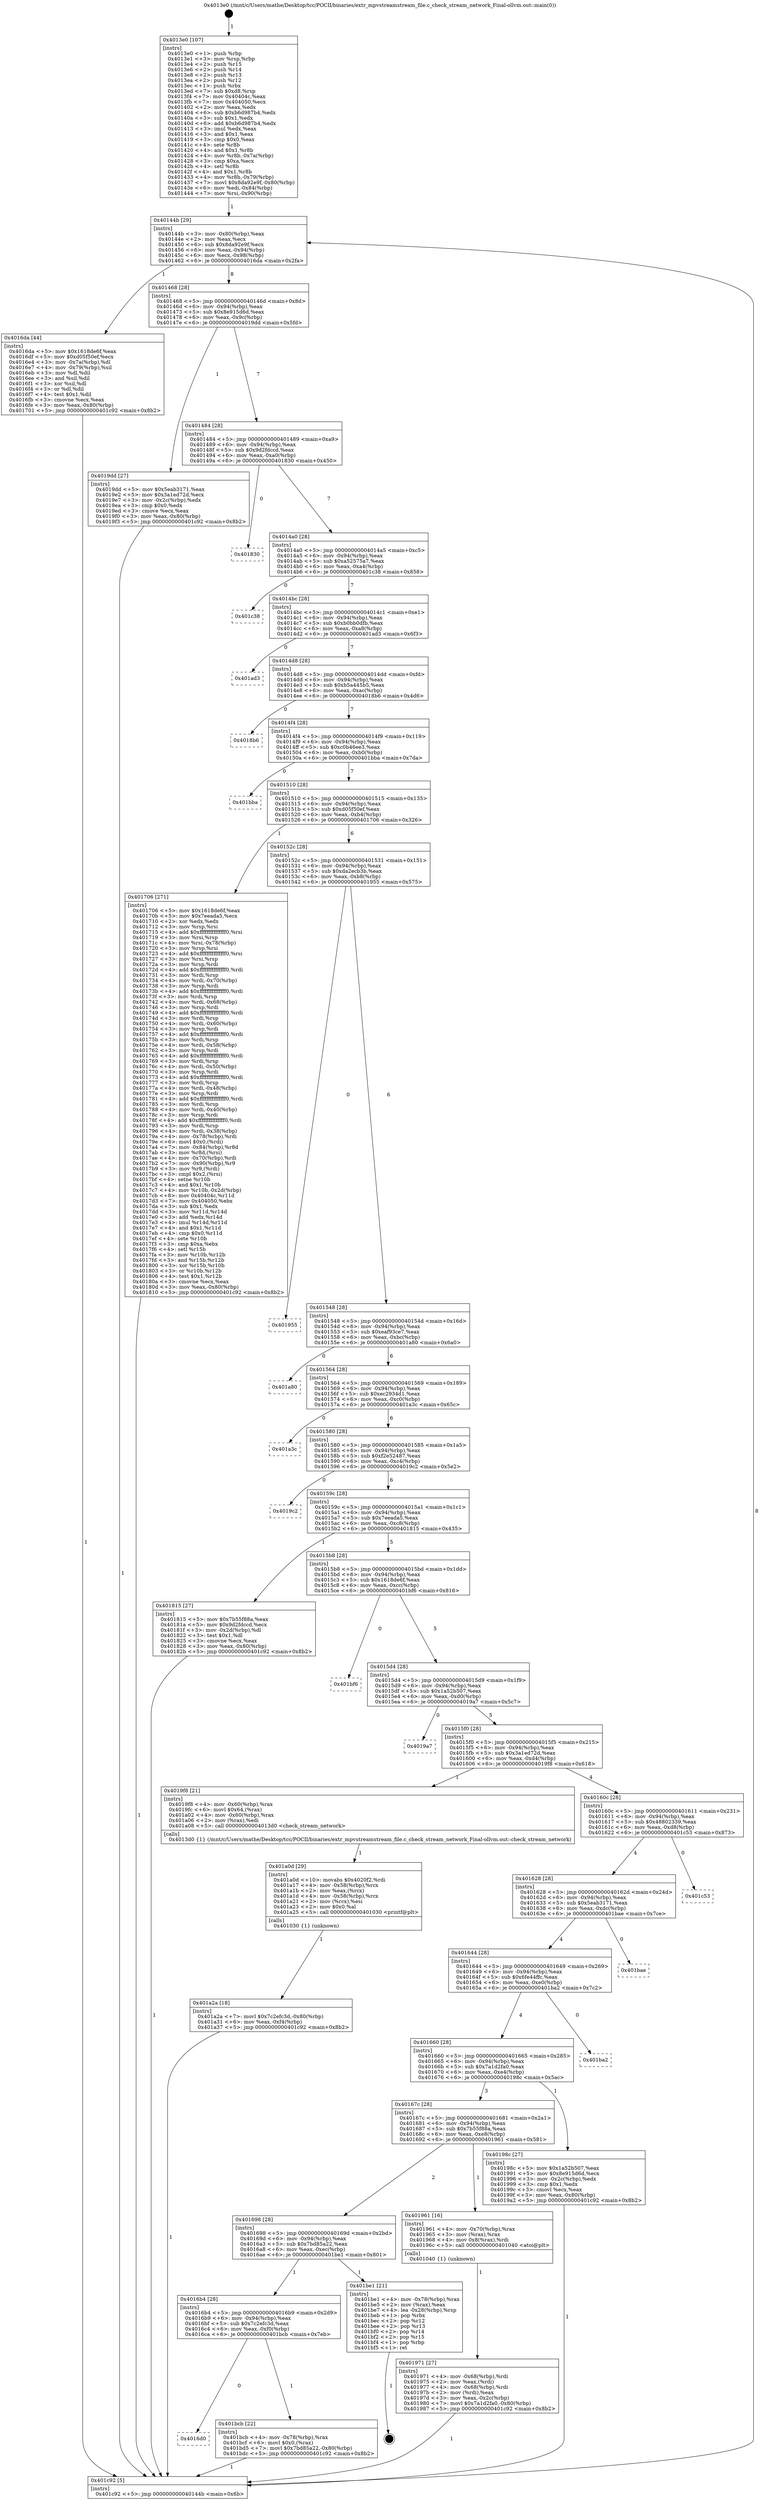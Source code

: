 digraph "0x4013e0" {
  label = "0x4013e0 (/mnt/c/Users/mathe/Desktop/tcc/POCII/binaries/extr_mpvstreamstream_file.c_check_stream_network_Final-ollvm.out::main(0))"
  labelloc = "t"
  node[shape=record]

  Entry [label="",width=0.3,height=0.3,shape=circle,fillcolor=black,style=filled]
  "0x40144b" [label="{
     0x40144b [29]\l
     | [instrs]\l
     &nbsp;&nbsp;0x40144b \<+3\>: mov -0x80(%rbp),%eax\l
     &nbsp;&nbsp;0x40144e \<+2\>: mov %eax,%ecx\l
     &nbsp;&nbsp;0x401450 \<+6\>: sub $0x8da92e9f,%ecx\l
     &nbsp;&nbsp;0x401456 \<+6\>: mov %eax,-0x94(%rbp)\l
     &nbsp;&nbsp;0x40145c \<+6\>: mov %ecx,-0x98(%rbp)\l
     &nbsp;&nbsp;0x401462 \<+6\>: je 00000000004016da \<main+0x2fa\>\l
  }"]
  "0x4016da" [label="{
     0x4016da [44]\l
     | [instrs]\l
     &nbsp;&nbsp;0x4016da \<+5\>: mov $0x1618de6f,%eax\l
     &nbsp;&nbsp;0x4016df \<+5\>: mov $0xd05f50ef,%ecx\l
     &nbsp;&nbsp;0x4016e4 \<+3\>: mov -0x7a(%rbp),%dl\l
     &nbsp;&nbsp;0x4016e7 \<+4\>: mov -0x79(%rbp),%sil\l
     &nbsp;&nbsp;0x4016eb \<+3\>: mov %dl,%dil\l
     &nbsp;&nbsp;0x4016ee \<+3\>: and %sil,%dil\l
     &nbsp;&nbsp;0x4016f1 \<+3\>: xor %sil,%dl\l
     &nbsp;&nbsp;0x4016f4 \<+3\>: or %dl,%dil\l
     &nbsp;&nbsp;0x4016f7 \<+4\>: test $0x1,%dil\l
     &nbsp;&nbsp;0x4016fb \<+3\>: cmovne %ecx,%eax\l
     &nbsp;&nbsp;0x4016fe \<+3\>: mov %eax,-0x80(%rbp)\l
     &nbsp;&nbsp;0x401701 \<+5\>: jmp 0000000000401c92 \<main+0x8b2\>\l
  }"]
  "0x401468" [label="{
     0x401468 [28]\l
     | [instrs]\l
     &nbsp;&nbsp;0x401468 \<+5\>: jmp 000000000040146d \<main+0x8d\>\l
     &nbsp;&nbsp;0x40146d \<+6\>: mov -0x94(%rbp),%eax\l
     &nbsp;&nbsp;0x401473 \<+5\>: sub $0x8e915d6d,%eax\l
     &nbsp;&nbsp;0x401478 \<+6\>: mov %eax,-0x9c(%rbp)\l
     &nbsp;&nbsp;0x40147e \<+6\>: je 00000000004019dd \<main+0x5fd\>\l
  }"]
  "0x401c92" [label="{
     0x401c92 [5]\l
     | [instrs]\l
     &nbsp;&nbsp;0x401c92 \<+5\>: jmp 000000000040144b \<main+0x6b\>\l
  }"]
  "0x4013e0" [label="{
     0x4013e0 [107]\l
     | [instrs]\l
     &nbsp;&nbsp;0x4013e0 \<+1\>: push %rbp\l
     &nbsp;&nbsp;0x4013e1 \<+3\>: mov %rsp,%rbp\l
     &nbsp;&nbsp;0x4013e4 \<+2\>: push %r15\l
     &nbsp;&nbsp;0x4013e6 \<+2\>: push %r14\l
     &nbsp;&nbsp;0x4013e8 \<+2\>: push %r13\l
     &nbsp;&nbsp;0x4013ea \<+2\>: push %r12\l
     &nbsp;&nbsp;0x4013ec \<+1\>: push %rbx\l
     &nbsp;&nbsp;0x4013ed \<+7\>: sub $0xd8,%rsp\l
     &nbsp;&nbsp;0x4013f4 \<+7\>: mov 0x40404c,%eax\l
     &nbsp;&nbsp;0x4013fb \<+7\>: mov 0x404050,%ecx\l
     &nbsp;&nbsp;0x401402 \<+2\>: mov %eax,%edx\l
     &nbsp;&nbsp;0x401404 \<+6\>: sub $0xb6d987b4,%edx\l
     &nbsp;&nbsp;0x40140a \<+3\>: sub $0x1,%edx\l
     &nbsp;&nbsp;0x40140d \<+6\>: add $0xb6d987b4,%edx\l
     &nbsp;&nbsp;0x401413 \<+3\>: imul %edx,%eax\l
     &nbsp;&nbsp;0x401416 \<+3\>: and $0x1,%eax\l
     &nbsp;&nbsp;0x401419 \<+3\>: cmp $0x0,%eax\l
     &nbsp;&nbsp;0x40141c \<+4\>: sete %r8b\l
     &nbsp;&nbsp;0x401420 \<+4\>: and $0x1,%r8b\l
     &nbsp;&nbsp;0x401424 \<+4\>: mov %r8b,-0x7a(%rbp)\l
     &nbsp;&nbsp;0x401428 \<+3\>: cmp $0xa,%ecx\l
     &nbsp;&nbsp;0x40142b \<+4\>: setl %r8b\l
     &nbsp;&nbsp;0x40142f \<+4\>: and $0x1,%r8b\l
     &nbsp;&nbsp;0x401433 \<+4\>: mov %r8b,-0x79(%rbp)\l
     &nbsp;&nbsp;0x401437 \<+7\>: movl $0x8da92e9f,-0x80(%rbp)\l
     &nbsp;&nbsp;0x40143e \<+6\>: mov %edi,-0x84(%rbp)\l
     &nbsp;&nbsp;0x401444 \<+7\>: mov %rsi,-0x90(%rbp)\l
  }"]
  Exit [label="",width=0.3,height=0.3,shape=circle,fillcolor=black,style=filled,peripheries=2]
  "0x4019dd" [label="{
     0x4019dd [27]\l
     | [instrs]\l
     &nbsp;&nbsp;0x4019dd \<+5\>: mov $0x5eab3171,%eax\l
     &nbsp;&nbsp;0x4019e2 \<+5\>: mov $0x3a1ed72d,%ecx\l
     &nbsp;&nbsp;0x4019e7 \<+3\>: mov -0x2c(%rbp),%edx\l
     &nbsp;&nbsp;0x4019ea \<+3\>: cmp $0x0,%edx\l
     &nbsp;&nbsp;0x4019ed \<+3\>: cmove %ecx,%eax\l
     &nbsp;&nbsp;0x4019f0 \<+3\>: mov %eax,-0x80(%rbp)\l
     &nbsp;&nbsp;0x4019f3 \<+5\>: jmp 0000000000401c92 \<main+0x8b2\>\l
  }"]
  "0x401484" [label="{
     0x401484 [28]\l
     | [instrs]\l
     &nbsp;&nbsp;0x401484 \<+5\>: jmp 0000000000401489 \<main+0xa9\>\l
     &nbsp;&nbsp;0x401489 \<+6\>: mov -0x94(%rbp),%eax\l
     &nbsp;&nbsp;0x40148f \<+5\>: sub $0x9d2fdccd,%eax\l
     &nbsp;&nbsp;0x401494 \<+6\>: mov %eax,-0xa0(%rbp)\l
     &nbsp;&nbsp;0x40149a \<+6\>: je 0000000000401830 \<main+0x450\>\l
  }"]
  "0x4016d0" [label="{
     0x4016d0\l
  }", style=dashed]
  "0x401830" [label="{
     0x401830\l
  }", style=dashed]
  "0x4014a0" [label="{
     0x4014a0 [28]\l
     | [instrs]\l
     &nbsp;&nbsp;0x4014a0 \<+5\>: jmp 00000000004014a5 \<main+0xc5\>\l
     &nbsp;&nbsp;0x4014a5 \<+6\>: mov -0x94(%rbp),%eax\l
     &nbsp;&nbsp;0x4014ab \<+5\>: sub $0xa52575a7,%eax\l
     &nbsp;&nbsp;0x4014b0 \<+6\>: mov %eax,-0xa4(%rbp)\l
     &nbsp;&nbsp;0x4014b6 \<+6\>: je 0000000000401c38 \<main+0x858\>\l
  }"]
  "0x401bcb" [label="{
     0x401bcb [22]\l
     | [instrs]\l
     &nbsp;&nbsp;0x401bcb \<+4\>: mov -0x78(%rbp),%rax\l
     &nbsp;&nbsp;0x401bcf \<+6\>: movl $0x0,(%rax)\l
     &nbsp;&nbsp;0x401bd5 \<+7\>: movl $0x7bd85a22,-0x80(%rbp)\l
     &nbsp;&nbsp;0x401bdc \<+5\>: jmp 0000000000401c92 \<main+0x8b2\>\l
  }"]
  "0x401c38" [label="{
     0x401c38\l
  }", style=dashed]
  "0x4014bc" [label="{
     0x4014bc [28]\l
     | [instrs]\l
     &nbsp;&nbsp;0x4014bc \<+5\>: jmp 00000000004014c1 \<main+0xe1\>\l
     &nbsp;&nbsp;0x4014c1 \<+6\>: mov -0x94(%rbp),%eax\l
     &nbsp;&nbsp;0x4014c7 \<+5\>: sub $0xb0bb0dfb,%eax\l
     &nbsp;&nbsp;0x4014cc \<+6\>: mov %eax,-0xa8(%rbp)\l
     &nbsp;&nbsp;0x4014d2 \<+6\>: je 0000000000401ad3 \<main+0x6f3\>\l
  }"]
  "0x4016b4" [label="{
     0x4016b4 [28]\l
     | [instrs]\l
     &nbsp;&nbsp;0x4016b4 \<+5\>: jmp 00000000004016b9 \<main+0x2d9\>\l
     &nbsp;&nbsp;0x4016b9 \<+6\>: mov -0x94(%rbp),%eax\l
     &nbsp;&nbsp;0x4016bf \<+5\>: sub $0x7c2efc3d,%eax\l
     &nbsp;&nbsp;0x4016c4 \<+6\>: mov %eax,-0xf0(%rbp)\l
     &nbsp;&nbsp;0x4016ca \<+6\>: je 0000000000401bcb \<main+0x7eb\>\l
  }"]
  "0x401ad3" [label="{
     0x401ad3\l
  }", style=dashed]
  "0x4014d8" [label="{
     0x4014d8 [28]\l
     | [instrs]\l
     &nbsp;&nbsp;0x4014d8 \<+5\>: jmp 00000000004014dd \<main+0xfd\>\l
     &nbsp;&nbsp;0x4014dd \<+6\>: mov -0x94(%rbp),%eax\l
     &nbsp;&nbsp;0x4014e3 \<+5\>: sub $0xb5a445b5,%eax\l
     &nbsp;&nbsp;0x4014e8 \<+6\>: mov %eax,-0xac(%rbp)\l
     &nbsp;&nbsp;0x4014ee \<+6\>: je 00000000004018b6 \<main+0x4d6\>\l
  }"]
  "0x401be1" [label="{
     0x401be1 [21]\l
     | [instrs]\l
     &nbsp;&nbsp;0x401be1 \<+4\>: mov -0x78(%rbp),%rax\l
     &nbsp;&nbsp;0x401be5 \<+2\>: mov (%rax),%eax\l
     &nbsp;&nbsp;0x401be7 \<+4\>: lea -0x28(%rbp),%rsp\l
     &nbsp;&nbsp;0x401beb \<+1\>: pop %rbx\l
     &nbsp;&nbsp;0x401bec \<+2\>: pop %r12\l
     &nbsp;&nbsp;0x401bee \<+2\>: pop %r13\l
     &nbsp;&nbsp;0x401bf0 \<+2\>: pop %r14\l
     &nbsp;&nbsp;0x401bf2 \<+2\>: pop %r15\l
     &nbsp;&nbsp;0x401bf4 \<+1\>: pop %rbp\l
     &nbsp;&nbsp;0x401bf5 \<+1\>: ret\l
  }"]
  "0x4018b6" [label="{
     0x4018b6\l
  }", style=dashed]
  "0x4014f4" [label="{
     0x4014f4 [28]\l
     | [instrs]\l
     &nbsp;&nbsp;0x4014f4 \<+5\>: jmp 00000000004014f9 \<main+0x119\>\l
     &nbsp;&nbsp;0x4014f9 \<+6\>: mov -0x94(%rbp),%eax\l
     &nbsp;&nbsp;0x4014ff \<+5\>: sub $0xc0b46ee3,%eax\l
     &nbsp;&nbsp;0x401504 \<+6\>: mov %eax,-0xb0(%rbp)\l
     &nbsp;&nbsp;0x40150a \<+6\>: je 0000000000401bba \<main+0x7da\>\l
  }"]
  "0x401a2a" [label="{
     0x401a2a [18]\l
     | [instrs]\l
     &nbsp;&nbsp;0x401a2a \<+7\>: movl $0x7c2efc3d,-0x80(%rbp)\l
     &nbsp;&nbsp;0x401a31 \<+6\>: mov %eax,-0xf4(%rbp)\l
     &nbsp;&nbsp;0x401a37 \<+5\>: jmp 0000000000401c92 \<main+0x8b2\>\l
  }"]
  "0x401bba" [label="{
     0x401bba\l
  }", style=dashed]
  "0x401510" [label="{
     0x401510 [28]\l
     | [instrs]\l
     &nbsp;&nbsp;0x401510 \<+5\>: jmp 0000000000401515 \<main+0x135\>\l
     &nbsp;&nbsp;0x401515 \<+6\>: mov -0x94(%rbp),%eax\l
     &nbsp;&nbsp;0x40151b \<+5\>: sub $0xd05f50ef,%eax\l
     &nbsp;&nbsp;0x401520 \<+6\>: mov %eax,-0xb4(%rbp)\l
     &nbsp;&nbsp;0x401526 \<+6\>: je 0000000000401706 \<main+0x326\>\l
  }"]
  "0x401a0d" [label="{
     0x401a0d [29]\l
     | [instrs]\l
     &nbsp;&nbsp;0x401a0d \<+10\>: movabs $0x4020f2,%rdi\l
     &nbsp;&nbsp;0x401a17 \<+4\>: mov -0x58(%rbp),%rcx\l
     &nbsp;&nbsp;0x401a1b \<+2\>: mov %eax,(%rcx)\l
     &nbsp;&nbsp;0x401a1d \<+4\>: mov -0x58(%rbp),%rcx\l
     &nbsp;&nbsp;0x401a21 \<+2\>: mov (%rcx),%esi\l
     &nbsp;&nbsp;0x401a23 \<+2\>: mov $0x0,%al\l
     &nbsp;&nbsp;0x401a25 \<+5\>: call 0000000000401030 \<printf@plt\>\l
     | [calls]\l
     &nbsp;&nbsp;0x401030 \{1\} (unknown)\l
  }"]
  "0x401706" [label="{
     0x401706 [271]\l
     | [instrs]\l
     &nbsp;&nbsp;0x401706 \<+5\>: mov $0x1618de6f,%eax\l
     &nbsp;&nbsp;0x40170b \<+5\>: mov $0x7eeada5,%ecx\l
     &nbsp;&nbsp;0x401710 \<+2\>: xor %edx,%edx\l
     &nbsp;&nbsp;0x401712 \<+3\>: mov %rsp,%rsi\l
     &nbsp;&nbsp;0x401715 \<+4\>: add $0xfffffffffffffff0,%rsi\l
     &nbsp;&nbsp;0x401719 \<+3\>: mov %rsi,%rsp\l
     &nbsp;&nbsp;0x40171c \<+4\>: mov %rsi,-0x78(%rbp)\l
     &nbsp;&nbsp;0x401720 \<+3\>: mov %rsp,%rsi\l
     &nbsp;&nbsp;0x401723 \<+4\>: add $0xfffffffffffffff0,%rsi\l
     &nbsp;&nbsp;0x401727 \<+3\>: mov %rsi,%rsp\l
     &nbsp;&nbsp;0x40172a \<+3\>: mov %rsp,%rdi\l
     &nbsp;&nbsp;0x40172d \<+4\>: add $0xfffffffffffffff0,%rdi\l
     &nbsp;&nbsp;0x401731 \<+3\>: mov %rdi,%rsp\l
     &nbsp;&nbsp;0x401734 \<+4\>: mov %rdi,-0x70(%rbp)\l
     &nbsp;&nbsp;0x401738 \<+3\>: mov %rsp,%rdi\l
     &nbsp;&nbsp;0x40173b \<+4\>: add $0xfffffffffffffff0,%rdi\l
     &nbsp;&nbsp;0x40173f \<+3\>: mov %rdi,%rsp\l
     &nbsp;&nbsp;0x401742 \<+4\>: mov %rdi,-0x68(%rbp)\l
     &nbsp;&nbsp;0x401746 \<+3\>: mov %rsp,%rdi\l
     &nbsp;&nbsp;0x401749 \<+4\>: add $0xfffffffffffffff0,%rdi\l
     &nbsp;&nbsp;0x40174d \<+3\>: mov %rdi,%rsp\l
     &nbsp;&nbsp;0x401750 \<+4\>: mov %rdi,-0x60(%rbp)\l
     &nbsp;&nbsp;0x401754 \<+3\>: mov %rsp,%rdi\l
     &nbsp;&nbsp;0x401757 \<+4\>: add $0xfffffffffffffff0,%rdi\l
     &nbsp;&nbsp;0x40175b \<+3\>: mov %rdi,%rsp\l
     &nbsp;&nbsp;0x40175e \<+4\>: mov %rdi,-0x58(%rbp)\l
     &nbsp;&nbsp;0x401762 \<+3\>: mov %rsp,%rdi\l
     &nbsp;&nbsp;0x401765 \<+4\>: add $0xfffffffffffffff0,%rdi\l
     &nbsp;&nbsp;0x401769 \<+3\>: mov %rdi,%rsp\l
     &nbsp;&nbsp;0x40176c \<+4\>: mov %rdi,-0x50(%rbp)\l
     &nbsp;&nbsp;0x401770 \<+3\>: mov %rsp,%rdi\l
     &nbsp;&nbsp;0x401773 \<+4\>: add $0xfffffffffffffff0,%rdi\l
     &nbsp;&nbsp;0x401777 \<+3\>: mov %rdi,%rsp\l
     &nbsp;&nbsp;0x40177a \<+4\>: mov %rdi,-0x48(%rbp)\l
     &nbsp;&nbsp;0x40177e \<+3\>: mov %rsp,%rdi\l
     &nbsp;&nbsp;0x401781 \<+4\>: add $0xfffffffffffffff0,%rdi\l
     &nbsp;&nbsp;0x401785 \<+3\>: mov %rdi,%rsp\l
     &nbsp;&nbsp;0x401788 \<+4\>: mov %rdi,-0x40(%rbp)\l
     &nbsp;&nbsp;0x40178c \<+3\>: mov %rsp,%rdi\l
     &nbsp;&nbsp;0x40178f \<+4\>: add $0xfffffffffffffff0,%rdi\l
     &nbsp;&nbsp;0x401793 \<+3\>: mov %rdi,%rsp\l
     &nbsp;&nbsp;0x401796 \<+4\>: mov %rdi,-0x38(%rbp)\l
     &nbsp;&nbsp;0x40179a \<+4\>: mov -0x78(%rbp),%rdi\l
     &nbsp;&nbsp;0x40179e \<+6\>: movl $0x0,(%rdi)\l
     &nbsp;&nbsp;0x4017a4 \<+7\>: mov -0x84(%rbp),%r8d\l
     &nbsp;&nbsp;0x4017ab \<+3\>: mov %r8d,(%rsi)\l
     &nbsp;&nbsp;0x4017ae \<+4\>: mov -0x70(%rbp),%rdi\l
     &nbsp;&nbsp;0x4017b2 \<+7\>: mov -0x90(%rbp),%r9\l
     &nbsp;&nbsp;0x4017b9 \<+3\>: mov %r9,(%rdi)\l
     &nbsp;&nbsp;0x4017bc \<+3\>: cmpl $0x2,(%rsi)\l
     &nbsp;&nbsp;0x4017bf \<+4\>: setne %r10b\l
     &nbsp;&nbsp;0x4017c3 \<+4\>: and $0x1,%r10b\l
     &nbsp;&nbsp;0x4017c7 \<+4\>: mov %r10b,-0x2d(%rbp)\l
     &nbsp;&nbsp;0x4017cb \<+8\>: mov 0x40404c,%r11d\l
     &nbsp;&nbsp;0x4017d3 \<+7\>: mov 0x404050,%ebx\l
     &nbsp;&nbsp;0x4017da \<+3\>: sub $0x1,%edx\l
     &nbsp;&nbsp;0x4017dd \<+3\>: mov %r11d,%r14d\l
     &nbsp;&nbsp;0x4017e0 \<+3\>: add %edx,%r14d\l
     &nbsp;&nbsp;0x4017e3 \<+4\>: imul %r14d,%r11d\l
     &nbsp;&nbsp;0x4017e7 \<+4\>: and $0x1,%r11d\l
     &nbsp;&nbsp;0x4017eb \<+4\>: cmp $0x0,%r11d\l
     &nbsp;&nbsp;0x4017ef \<+4\>: sete %r10b\l
     &nbsp;&nbsp;0x4017f3 \<+3\>: cmp $0xa,%ebx\l
     &nbsp;&nbsp;0x4017f6 \<+4\>: setl %r15b\l
     &nbsp;&nbsp;0x4017fa \<+3\>: mov %r10b,%r12b\l
     &nbsp;&nbsp;0x4017fd \<+3\>: and %r15b,%r12b\l
     &nbsp;&nbsp;0x401800 \<+3\>: xor %r15b,%r10b\l
     &nbsp;&nbsp;0x401803 \<+3\>: or %r10b,%r12b\l
     &nbsp;&nbsp;0x401806 \<+4\>: test $0x1,%r12b\l
     &nbsp;&nbsp;0x40180a \<+3\>: cmovne %ecx,%eax\l
     &nbsp;&nbsp;0x40180d \<+3\>: mov %eax,-0x80(%rbp)\l
     &nbsp;&nbsp;0x401810 \<+5\>: jmp 0000000000401c92 \<main+0x8b2\>\l
  }"]
  "0x40152c" [label="{
     0x40152c [28]\l
     | [instrs]\l
     &nbsp;&nbsp;0x40152c \<+5\>: jmp 0000000000401531 \<main+0x151\>\l
     &nbsp;&nbsp;0x401531 \<+6\>: mov -0x94(%rbp),%eax\l
     &nbsp;&nbsp;0x401537 \<+5\>: sub $0xda2ecb3b,%eax\l
     &nbsp;&nbsp;0x40153c \<+6\>: mov %eax,-0xb8(%rbp)\l
     &nbsp;&nbsp;0x401542 \<+6\>: je 0000000000401955 \<main+0x575\>\l
  }"]
  "0x401971" [label="{
     0x401971 [27]\l
     | [instrs]\l
     &nbsp;&nbsp;0x401971 \<+4\>: mov -0x68(%rbp),%rdi\l
     &nbsp;&nbsp;0x401975 \<+2\>: mov %eax,(%rdi)\l
     &nbsp;&nbsp;0x401977 \<+4\>: mov -0x68(%rbp),%rdi\l
     &nbsp;&nbsp;0x40197b \<+2\>: mov (%rdi),%eax\l
     &nbsp;&nbsp;0x40197d \<+3\>: mov %eax,-0x2c(%rbp)\l
     &nbsp;&nbsp;0x401980 \<+7\>: movl $0x7a1d2fa0,-0x80(%rbp)\l
     &nbsp;&nbsp;0x401987 \<+5\>: jmp 0000000000401c92 \<main+0x8b2\>\l
  }"]
  "0x401698" [label="{
     0x401698 [28]\l
     | [instrs]\l
     &nbsp;&nbsp;0x401698 \<+5\>: jmp 000000000040169d \<main+0x2bd\>\l
     &nbsp;&nbsp;0x40169d \<+6\>: mov -0x94(%rbp),%eax\l
     &nbsp;&nbsp;0x4016a3 \<+5\>: sub $0x7bd85a22,%eax\l
     &nbsp;&nbsp;0x4016a8 \<+6\>: mov %eax,-0xec(%rbp)\l
     &nbsp;&nbsp;0x4016ae \<+6\>: je 0000000000401be1 \<main+0x801\>\l
  }"]
  "0x401955" [label="{
     0x401955\l
  }", style=dashed]
  "0x401548" [label="{
     0x401548 [28]\l
     | [instrs]\l
     &nbsp;&nbsp;0x401548 \<+5\>: jmp 000000000040154d \<main+0x16d\>\l
     &nbsp;&nbsp;0x40154d \<+6\>: mov -0x94(%rbp),%eax\l
     &nbsp;&nbsp;0x401553 \<+5\>: sub $0xeaf93ce7,%eax\l
     &nbsp;&nbsp;0x401558 \<+6\>: mov %eax,-0xbc(%rbp)\l
     &nbsp;&nbsp;0x40155e \<+6\>: je 0000000000401a80 \<main+0x6a0\>\l
  }"]
  "0x401961" [label="{
     0x401961 [16]\l
     | [instrs]\l
     &nbsp;&nbsp;0x401961 \<+4\>: mov -0x70(%rbp),%rax\l
     &nbsp;&nbsp;0x401965 \<+3\>: mov (%rax),%rax\l
     &nbsp;&nbsp;0x401968 \<+4\>: mov 0x8(%rax),%rdi\l
     &nbsp;&nbsp;0x40196c \<+5\>: call 0000000000401040 \<atoi@plt\>\l
     | [calls]\l
     &nbsp;&nbsp;0x401040 \{1\} (unknown)\l
  }"]
  "0x401a80" [label="{
     0x401a80\l
  }", style=dashed]
  "0x401564" [label="{
     0x401564 [28]\l
     | [instrs]\l
     &nbsp;&nbsp;0x401564 \<+5\>: jmp 0000000000401569 \<main+0x189\>\l
     &nbsp;&nbsp;0x401569 \<+6\>: mov -0x94(%rbp),%eax\l
     &nbsp;&nbsp;0x40156f \<+5\>: sub $0xec2934d1,%eax\l
     &nbsp;&nbsp;0x401574 \<+6\>: mov %eax,-0xc0(%rbp)\l
     &nbsp;&nbsp;0x40157a \<+6\>: je 0000000000401a3c \<main+0x65c\>\l
  }"]
  "0x40167c" [label="{
     0x40167c [28]\l
     | [instrs]\l
     &nbsp;&nbsp;0x40167c \<+5\>: jmp 0000000000401681 \<main+0x2a1\>\l
     &nbsp;&nbsp;0x401681 \<+6\>: mov -0x94(%rbp),%eax\l
     &nbsp;&nbsp;0x401687 \<+5\>: sub $0x7b55f88a,%eax\l
     &nbsp;&nbsp;0x40168c \<+6\>: mov %eax,-0xe8(%rbp)\l
     &nbsp;&nbsp;0x401692 \<+6\>: je 0000000000401961 \<main+0x581\>\l
  }"]
  "0x401a3c" [label="{
     0x401a3c\l
  }", style=dashed]
  "0x401580" [label="{
     0x401580 [28]\l
     | [instrs]\l
     &nbsp;&nbsp;0x401580 \<+5\>: jmp 0000000000401585 \<main+0x1a5\>\l
     &nbsp;&nbsp;0x401585 \<+6\>: mov -0x94(%rbp),%eax\l
     &nbsp;&nbsp;0x40158b \<+5\>: sub $0xf2e52487,%eax\l
     &nbsp;&nbsp;0x401590 \<+6\>: mov %eax,-0xc4(%rbp)\l
     &nbsp;&nbsp;0x401596 \<+6\>: je 00000000004019c2 \<main+0x5e2\>\l
  }"]
  "0x40198c" [label="{
     0x40198c [27]\l
     | [instrs]\l
     &nbsp;&nbsp;0x40198c \<+5\>: mov $0x1a52b507,%eax\l
     &nbsp;&nbsp;0x401991 \<+5\>: mov $0x8e915d6d,%ecx\l
     &nbsp;&nbsp;0x401996 \<+3\>: mov -0x2c(%rbp),%edx\l
     &nbsp;&nbsp;0x401999 \<+3\>: cmp $0x1,%edx\l
     &nbsp;&nbsp;0x40199c \<+3\>: cmovl %ecx,%eax\l
     &nbsp;&nbsp;0x40199f \<+3\>: mov %eax,-0x80(%rbp)\l
     &nbsp;&nbsp;0x4019a2 \<+5\>: jmp 0000000000401c92 \<main+0x8b2\>\l
  }"]
  "0x4019c2" [label="{
     0x4019c2\l
  }", style=dashed]
  "0x40159c" [label="{
     0x40159c [28]\l
     | [instrs]\l
     &nbsp;&nbsp;0x40159c \<+5\>: jmp 00000000004015a1 \<main+0x1c1\>\l
     &nbsp;&nbsp;0x4015a1 \<+6\>: mov -0x94(%rbp),%eax\l
     &nbsp;&nbsp;0x4015a7 \<+5\>: sub $0x7eeada5,%eax\l
     &nbsp;&nbsp;0x4015ac \<+6\>: mov %eax,-0xc8(%rbp)\l
     &nbsp;&nbsp;0x4015b2 \<+6\>: je 0000000000401815 \<main+0x435\>\l
  }"]
  "0x401660" [label="{
     0x401660 [28]\l
     | [instrs]\l
     &nbsp;&nbsp;0x401660 \<+5\>: jmp 0000000000401665 \<main+0x285\>\l
     &nbsp;&nbsp;0x401665 \<+6\>: mov -0x94(%rbp),%eax\l
     &nbsp;&nbsp;0x40166b \<+5\>: sub $0x7a1d2fa0,%eax\l
     &nbsp;&nbsp;0x401670 \<+6\>: mov %eax,-0xe4(%rbp)\l
     &nbsp;&nbsp;0x401676 \<+6\>: je 000000000040198c \<main+0x5ac\>\l
  }"]
  "0x401815" [label="{
     0x401815 [27]\l
     | [instrs]\l
     &nbsp;&nbsp;0x401815 \<+5\>: mov $0x7b55f88a,%eax\l
     &nbsp;&nbsp;0x40181a \<+5\>: mov $0x9d2fdccd,%ecx\l
     &nbsp;&nbsp;0x40181f \<+3\>: mov -0x2d(%rbp),%dl\l
     &nbsp;&nbsp;0x401822 \<+3\>: test $0x1,%dl\l
     &nbsp;&nbsp;0x401825 \<+3\>: cmovne %ecx,%eax\l
     &nbsp;&nbsp;0x401828 \<+3\>: mov %eax,-0x80(%rbp)\l
     &nbsp;&nbsp;0x40182b \<+5\>: jmp 0000000000401c92 \<main+0x8b2\>\l
  }"]
  "0x4015b8" [label="{
     0x4015b8 [28]\l
     | [instrs]\l
     &nbsp;&nbsp;0x4015b8 \<+5\>: jmp 00000000004015bd \<main+0x1dd\>\l
     &nbsp;&nbsp;0x4015bd \<+6\>: mov -0x94(%rbp),%eax\l
     &nbsp;&nbsp;0x4015c3 \<+5\>: sub $0x1618de6f,%eax\l
     &nbsp;&nbsp;0x4015c8 \<+6\>: mov %eax,-0xcc(%rbp)\l
     &nbsp;&nbsp;0x4015ce \<+6\>: je 0000000000401bf6 \<main+0x816\>\l
  }"]
  "0x401ba2" [label="{
     0x401ba2\l
  }", style=dashed]
  "0x401bf6" [label="{
     0x401bf6\l
  }", style=dashed]
  "0x4015d4" [label="{
     0x4015d4 [28]\l
     | [instrs]\l
     &nbsp;&nbsp;0x4015d4 \<+5\>: jmp 00000000004015d9 \<main+0x1f9\>\l
     &nbsp;&nbsp;0x4015d9 \<+6\>: mov -0x94(%rbp),%eax\l
     &nbsp;&nbsp;0x4015df \<+5\>: sub $0x1a52b507,%eax\l
     &nbsp;&nbsp;0x4015e4 \<+6\>: mov %eax,-0xd0(%rbp)\l
     &nbsp;&nbsp;0x4015ea \<+6\>: je 00000000004019a7 \<main+0x5c7\>\l
  }"]
  "0x401644" [label="{
     0x401644 [28]\l
     | [instrs]\l
     &nbsp;&nbsp;0x401644 \<+5\>: jmp 0000000000401649 \<main+0x269\>\l
     &nbsp;&nbsp;0x401649 \<+6\>: mov -0x94(%rbp),%eax\l
     &nbsp;&nbsp;0x40164f \<+5\>: sub $0x6fe44ffc,%eax\l
     &nbsp;&nbsp;0x401654 \<+6\>: mov %eax,-0xe0(%rbp)\l
     &nbsp;&nbsp;0x40165a \<+6\>: je 0000000000401ba2 \<main+0x7c2\>\l
  }"]
  "0x4019a7" [label="{
     0x4019a7\l
  }", style=dashed]
  "0x4015f0" [label="{
     0x4015f0 [28]\l
     | [instrs]\l
     &nbsp;&nbsp;0x4015f0 \<+5\>: jmp 00000000004015f5 \<main+0x215\>\l
     &nbsp;&nbsp;0x4015f5 \<+6\>: mov -0x94(%rbp),%eax\l
     &nbsp;&nbsp;0x4015fb \<+5\>: sub $0x3a1ed72d,%eax\l
     &nbsp;&nbsp;0x401600 \<+6\>: mov %eax,-0xd4(%rbp)\l
     &nbsp;&nbsp;0x401606 \<+6\>: je 00000000004019f8 \<main+0x618\>\l
  }"]
  "0x401bae" [label="{
     0x401bae\l
  }", style=dashed]
  "0x4019f8" [label="{
     0x4019f8 [21]\l
     | [instrs]\l
     &nbsp;&nbsp;0x4019f8 \<+4\>: mov -0x60(%rbp),%rax\l
     &nbsp;&nbsp;0x4019fc \<+6\>: movl $0x64,(%rax)\l
     &nbsp;&nbsp;0x401a02 \<+4\>: mov -0x60(%rbp),%rax\l
     &nbsp;&nbsp;0x401a06 \<+2\>: mov (%rax),%edi\l
     &nbsp;&nbsp;0x401a08 \<+5\>: call 00000000004013d0 \<check_stream_network\>\l
     | [calls]\l
     &nbsp;&nbsp;0x4013d0 \{1\} (/mnt/c/Users/mathe/Desktop/tcc/POCII/binaries/extr_mpvstreamstream_file.c_check_stream_network_Final-ollvm.out::check_stream_network)\l
  }"]
  "0x40160c" [label="{
     0x40160c [28]\l
     | [instrs]\l
     &nbsp;&nbsp;0x40160c \<+5\>: jmp 0000000000401611 \<main+0x231\>\l
     &nbsp;&nbsp;0x401611 \<+6\>: mov -0x94(%rbp),%eax\l
     &nbsp;&nbsp;0x401617 \<+5\>: sub $0x48802339,%eax\l
     &nbsp;&nbsp;0x40161c \<+6\>: mov %eax,-0xd8(%rbp)\l
     &nbsp;&nbsp;0x401622 \<+6\>: je 0000000000401c53 \<main+0x873\>\l
  }"]
  "0x401628" [label="{
     0x401628 [28]\l
     | [instrs]\l
     &nbsp;&nbsp;0x401628 \<+5\>: jmp 000000000040162d \<main+0x24d\>\l
     &nbsp;&nbsp;0x40162d \<+6\>: mov -0x94(%rbp),%eax\l
     &nbsp;&nbsp;0x401633 \<+5\>: sub $0x5eab3171,%eax\l
     &nbsp;&nbsp;0x401638 \<+6\>: mov %eax,-0xdc(%rbp)\l
     &nbsp;&nbsp;0x40163e \<+6\>: je 0000000000401bae \<main+0x7ce\>\l
  }"]
  "0x401c53" [label="{
     0x401c53\l
  }", style=dashed]
  Entry -> "0x4013e0" [label=" 1"]
  "0x40144b" -> "0x4016da" [label=" 1"]
  "0x40144b" -> "0x401468" [label=" 8"]
  "0x4016da" -> "0x401c92" [label=" 1"]
  "0x4013e0" -> "0x40144b" [label=" 1"]
  "0x401c92" -> "0x40144b" [label=" 8"]
  "0x401be1" -> Exit [label=" 1"]
  "0x401468" -> "0x4019dd" [label=" 1"]
  "0x401468" -> "0x401484" [label=" 7"]
  "0x401bcb" -> "0x401c92" [label=" 1"]
  "0x401484" -> "0x401830" [label=" 0"]
  "0x401484" -> "0x4014a0" [label=" 7"]
  "0x4016b4" -> "0x4016d0" [label=" 0"]
  "0x4014a0" -> "0x401c38" [label=" 0"]
  "0x4014a0" -> "0x4014bc" [label=" 7"]
  "0x4016b4" -> "0x401bcb" [label=" 1"]
  "0x4014bc" -> "0x401ad3" [label=" 0"]
  "0x4014bc" -> "0x4014d8" [label=" 7"]
  "0x401698" -> "0x4016b4" [label=" 1"]
  "0x4014d8" -> "0x4018b6" [label=" 0"]
  "0x4014d8" -> "0x4014f4" [label=" 7"]
  "0x401698" -> "0x401be1" [label=" 1"]
  "0x4014f4" -> "0x401bba" [label=" 0"]
  "0x4014f4" -> "0x401510" [label=" 7"]
  "0x401a2a" -> "0x401c92" [label=" 1"]
  "0x401510" -> "0x401706" [label=" 1"]
  "0x401510" -> "0x40152c" [label=" 6"]
  "0x401a0d" -> "0x401a2a" [label=" 1"]
  "0x401706" -> "0x401c92" [label=" 1"]
  "0x4019f8" -> "0x401a0d" [label=" 1"]
  "0x40152c" -> "0x401955" [label=" 0"]
  "0x40152c" -> "0x401548" [label=" 6"]
  "0x4019dd" -> "0x401c92" [label=" 1"]
  "0x401548" -> "0x401a80" [label=" 0"]
  "0x401548" -> "0x401564" [label=" 6"]
  "0x40198c" -> "0x401c92" [label=" 1"]
  "0x401564" -> "0x401a3c" [label=" 0"]
  "0x401564" -> "0x401580" [label=" 6"]
  "0x401961" -> "0x401971" [label=" 1"]
  "0x401580" -> "0x4019c2" [label=" 0"]
  "0x401580" -> "0x40159c" [label=" 6"]
  "0x40167c" -> "0x401698" [label=" 2"]
  "0x40159c" -> "0x401815" [label=" 1"]
  "0x40159c" -> "0x4015b8" [label=" 5"]
  "0x401815" -> "0x401c92" [label=" 1"]
  "0x401971" -> "0x401c92" [label=" 1"]
  "0x4015b8" -> "0x401bf6" [label=" 0"]
  "0x4015b8" -> "0x4015d4" [label=" 5"]
  "0x401660" -> "0x40167c" [label=" 3"]
  "0x4015d4" -> "0x4019a7" [label=" 0"]
  "0x4015d4" -> "0x4015f0" [label=" 5"]
  "0x40167c" -> "0x401961" [label=" 1"]
  "0x4015f0" -> "0x4019f8" [label=" 1"]
  "0x4015f0" -> "0x40160c" [label=" 4"]
  "0x401644" -> "0x401660" [label=" 4"]
  "0x40160c" -> "0x401c53" [label=" 0"]
  "0x40160c" -> "0x401628" [label=" 4"]
  "0x401644" -> "0x401ba2" [label=" 0"]
  "0x401628" -> "0x401bae" [label=" 0"]
  "0x401628" -> "0x401644" [label=" 4"]
  "0x401660" -> "0x40198c" [label=" 1"]
}
